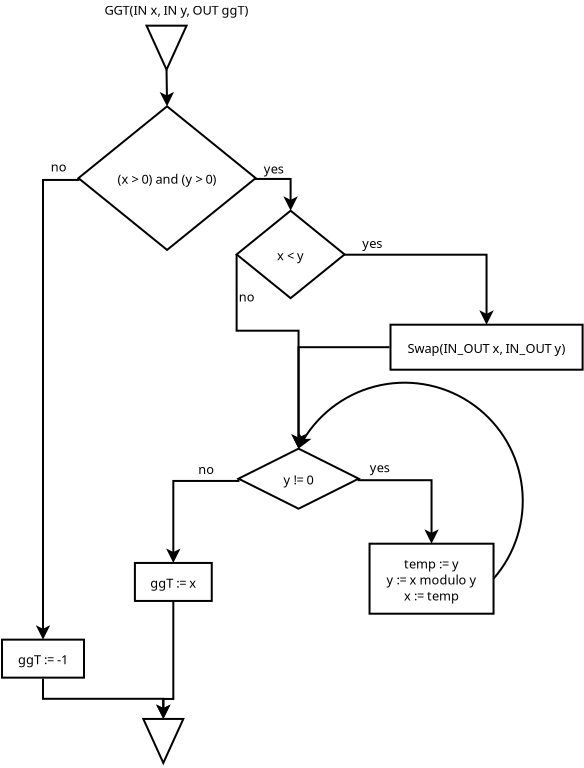 <?xml version="1.0" encoding="UTF-8"?>
<dia:diagram xmlns:dia="http://www.lysator.liu.se/~alla/dia/">
  <dia:layer name="Background" visible="true" active="true">
    <dia:group>
      <dia:group>
        <dia:object type="Flowchart - Merge" version="1" id="O0">
          <dia:attribute name="obj_pos">
            <dia:point val="-6.807,-16.14"/>
          </dia:attribute>
          <dia:attribute name="obj_bb">
            <dia:rectangle val="-6.885,-16.19;-4.729,-13.82"/>
          </dia:attribute>
          <dia:attribute name="meta">
            <dia:composite type="dict"/>
          </dia:attribute>
          <dia:attribute name="elem_corner">
            <dia:point val="-6.807,-16.14"/>
          </dia:attribute>
          <dia:attribute name="elem_width">
            <dia:real val="2"/>
          </dia:attribute>
          <dia:attribute name="elem_height">
            <dia:real val="2.2"/>
          </dia:attribute>
          <dia:attribute name="line_width">
            <dia:real val="0.1"/>
          </dia:attribute>
          <dia:attribute name="line_colour">
            <dia:color val="#000000"/>
          </dia:attribute>
          <dia:attribute name="fill_colour">
            <dia:color val="#ffffff"/>
          </dia:attribute>
          <dia:attribute name="show_background">
            <dia:boolean val="true"/>
          </dia:attribute>
          <dia:attribute name="line_style">
            <dia:enum val="0"/>
            <dia:real val="1"/>
          </dia:attribute>
          <dia:attribute name="padding">
            <dia:real val="0.1"/>
          </dia:attribute>
          <dia:attribute name="text">
            <dia:composite type="text">
              <dia:attribute name="string">
                <dia:string>##</dia:string>
              </dia:attribute>
              <dia:attribute name="font">
                <dia:font family="sans" style="0" name="Helvetica"/>
              </dia:attribute>
              <dia:attribute name="height">
                <dia:real val="0.8"/>
              </dia:attribute>
              <dia:attribute name="pos">
                <dia:point val="-5.807,-15.39"/>
              </dia:attribute>
              <dia:attribute name="color">
                <dia:color val="#000000"/>
              </dia:attribute>
              <dia:attribute name="alignment">
                <dia:enum val="1"/>
              </dia:attribute>
            </dia:composite>
          </dia:attribute>
          <dia:attribute name="flip_horizontal">
            <dia:boolean val="false"/>
          </dia:attribute>
          <dia:attribute name="flip_vertical">
            <dia:boolean val="false"/>
          </dia:attribute>
          <dia:attribute name="subscale">
            <dia:real val="1"/>
          </dia:attribute>
        </dia:object>
        <dia:object type="Standard - Text" version="1" id="O1">
          <dia:attribute name="obj_pos">
            <dia:point val="-8.907,-16.69"/>
          </dia:attribute>
          <dia:attribute name="obj_bb">
            <dia:rectangle val="-8.907,-17.285;-0.964,-16.54"/>
          </dia:attribute>
          <dia:attribute name="text">
            <dia:composite type="text">
              <dia:attribute name="string">
                <dia:string>#GGT(IN x, IN y, OUT ggT)#</dia:string>
              </dia:attribute>
              <dia:attribute name="font">
                <dia:font family="sans" style="0" name="Helvetica"/>
              </dia:attribute>
              <dia:attribute name="height">
                <dia:real val="0.8"/>
              </dia:attribute>
              <dia:attribute name="pos">
                <dia:point val="-8.907,-16.69"/>
              </dia:attribute>
              <dia:attribute name="color">
                <dia:color val="#000000"/>
              </dia:attribute>
              <dia:attribute name="alignment">
                <dia:enum val="0"/>
              </dia:attribute>
            </dia:composite>
          </dia:attribute>
          <dia:attribute name="valign">
            <dia:enum val="3"/>
          </dia:attribute>
        </dia:object>
      </dia:group>
      <dia:object type="Standard - Line" version="0" id="O2">
        <dia:attribute name="obj_pos">
          <dia:point val="-5.807,-13.94"/>
        </dia:attribute>
        <dia:attribute name="obj_bb">
          <dia:rectangle val="-6.152,-13.991;-5.428,-11.996"/>
        </dia:attribute>
        <dia:attribute name="conn_endpoints">
          <dia:point val="-5.807,-13.94"/>
          <dia:point val="-5.781,-12.108"/>
        </dia:attribute>
        <dia:attribute name="numcp">
          <dia:int val="1"/>
        </dia:attribute>
        <dia:attribute name="end_arrow">
          <dia:enum val="22"/>
        </dia:attribute>
        <dia:attribute name="end_arrow_length">
          <dia:real val="0.5"/>
        </dia:attribute>
        <dia:attribute name="end_arrow_width">
          <dia:real val="0.5"/>
        </dia:attribute>
        <dia:connections>
          <dia:connection handle="1" to="O3" connection="0"/>
        </dia:connections>
      </dia:object>
      <dia:object type="Flowchart - Diamond" version="0" id="O3">
        <dia:attribute name="obj_pos">
          <dia:point val="-10.212,-12.108"/>
        </dia:attribute>
        <dia:attribute name="obj_bb">
          <dia:rectangle val="-10.262,-12.158;-1.301,-4.88"/>
        </dia:attribute>
        <dia:attribute name="elem_corner">
          <dia:point val="-10.212,-12.108"/>
        </dia:attribute>
        <dia:attribute name="elem_width">
          <dia:real val="8.861"/>
        </dia:attribute>
        <dia:attribute name="elem_height">
          <dia:real val="7.179"/>
        </dia:attribute>
        <dia:attribute name="show_background">
          <dia:boolean val="true"/>
        </dia:attribute>
        <dia:attribute name="padding">
          <dia:real val="0.354"/>
        </dia:attribute>
        <dia:attribute name="text">
          <dia:composite type="text">
            <dia:attribute name="string">
              <dia:string>#(x &gt; 0) and (y &gt; 0)#</dia:string>
            </dia:attribute>
            <dia:attribute name="font">
              <dia:font family="sans" style="0" name="Helvetica"/>
            </dia:attribute>
            <dia:attribute name="height">
              <dia:real val="0.8"/>
            </dia:attribute>
            <dia:attribute name="pos">
              <dia:point val="-5.781,-8.324"/>
            </dia:attribute>
            <dia:attribute name="color">
              <dia:color val="#000000"/>
            </dia:attribute>
            <dia:attribute name="alignment">
              <dia:enum val="1"/>
            </dia:attribute>
          </dia:composite>
        </dia:attribute>
      </dia:object>
      <dia:object type="Standard - ZigZagLine" version="1" id="O4">
        <dia:attribute name="obj_pos">
          <dia:point val="-1.351,-8.519"/>
        </dia:attribute>
        <dia:attribute name="obj_bb">
          <dia:rectangle val="-1.401,-8.569;0.758,-6.779"/>
        </dia:attribute>
        <dia:attribute name="orth_points">
          <dia:point val="-1.351,-8.519"/>
          <dia:point val="-1.351,-8.478"/>
          <dia:point val="0.396,-8.478"/>
          <dia:point val="0.396,-6.89"/>
        </dia:attribute>
        <dia:attribute name="orth_orient">
          <dia:enum val="1"/>
          <dia:enum val="0"/>
          <dia:enum val="1"/>
        </dia:attribute>
        <dia:attribute name="autorouting">
          <dia:boolean val="false"/>
        </dia:attribute>
        <dia:attribute name="end_arrow">
          <dia:enum val="22"/>
        </dia:attribute>
        <dia:attribute name="end_arrow_length">
          <dia:real val="0.5"/>
        </dia:attribute>
        <dia:attribute name="end_arrow_width">
          <dia:real val="0.5"/>
        </dia:attribute>
        <dia:connections>
          <dia:connection handle="0" to="O3" connection="4"/>
        </dia:connections>
      </dia:object>
      <dia:object type="Standard - ZigZagLine" version="1" id="O5">
        <dia:attribute name="obj_pos">
          <dia:point val="-10.212,-8.519"/>
        </dia:attribute>
        <dia:attribute name="obj_bb">
          <dia:rectangle val="-12.346,-8.569;-10.162,14.669"/>
        </dia:attribute>
        <dia:attribute name="orth_points">
          <dia:point val="-10.212,-8.519"/>
          <dia:point val="-10.212,-8.428"/>
          <dia:point val="-11.984,-8.428"/>
          <dia:point val="-11.984,14.557"/>
        </dia:attribute>
        <dia:attribute name="orth_orient">
          <dia:enum val="1"/>
          <dia:enum val="0"/>
          <dia:enum val="1"/>
        </dia:attribute>
        <dia:attribute name="autorouting">
          <dia:boolean val="false"/>
        </dia:attribute>
        <dia:attribute name="end_arrow">
          <dia:enum val="22"/>
        </dia:attribute>
        <dia:attribute name="end_arrow_length">
          <dia:real val="0.5"/>
        </dia:attribute>
        <dia:attribute name="end_arrow_width">
          <dia:real val="0.5"/>
        </dia:attribute>
        <dia:connections>
          <dia:connection handle="0" to="O3" connection="12"/>
        </dia:connections>
      </dia:object>
      <dia:object type="Standard - Text" version="1" id="O6">
        <dia:attribute name="obj_pos">
          <dia:point val="-0.943,-8.748"/>
        </dia:attribute>
        <dia:attribute name="obj_bb">
          <dia:rectangle val="-0.943,-9.343;0.165,-7.798"/>
        </dia:attribute>
        <dia:attribute name="text">
          <dia:composite type="text">
            <dia:attribute name="string">
              <dia:string>#yes
#</dia:string>
            </dia:attribute>
            <dia:attribute name="font">
              <dia:font family="sans" style="0" name="Helvetica"/>
            </dia:attribute>
            <dia:attribute name="height">
              <dia:real val="0.8"/>
            </dia:attribute>
            <dia:attribute name="pos">
              <dia:point val="-0.943,-8.748"/>
            </dia:attribute>
            <dia:attribute name="color">
              <dia:color val="#000000"/>
            </dia:attribute>
            <dia:attribute name="alignment">
              <dia:enum val="0"/>
            </dia:attribute>
          </dia:composite>
        </dia:attribute>
        <dia:attribute name="valign">
          <dia:enum val="3"/>
        </dia:attribute>
      </dia:object>
      <dia:object type="Standard - Text" version="1" id="O7">
        <dia:attribute name="obj_pos">
          <dia:point val="-11.593,-8.848"/>
        </dia:attribute>
        <dia:attribute name="obj_bb">
          <dia:rectangle val="-11.593,-9.443;-10.795,-8.698"/>
        </dia:attribute>
        <dia:attribute name="text">
          <dia:composite type="text">
            <dia:attribute name="string">
              <dia:string>#no#</dia:string>
            </dia:attribute>
            <dia:attribute name="font">
              <dia:font family="sans" style="0" name="Helvetica"/>
            </dia:attribute>
            <dia:attribute name="height">
              <dia:real val="0.8"/>
            </dia:attribute>
            <dia:attribute name="pos">
              <dia:point val="-11.593,-8.848"/>
            </dia:attribute>
            <dia:attribute name="color">
              <dia:color val="#000000"/>
            </dia:attribute>
            <dia:attribute name="alignment">
              <dia:enum val="0"/>
            </dia:attribute>
          </dia:composite>
        </dia:attribute>
        <dia:attribute name="valign">
          <dia:enum val="3"/>
        </dia:attribute>
      </dia:object>
      <dia:group>
        <dia:object type="Flowchart - Merge" version="1" id="O8">
          <dia:attribute name="obj_pos">
            <dia:point val="-6.968,18.522"/>
          </dia:attribute>
          <dia:attribute name="obj_bb">
            <dia:rectangle val="-7.045,18.472;-4.89,20.843"/>
          </dia:attribute>
          <dia:attribute name="meta">
            <dia:composite type="dict"/>
          </dia:attribute>
          <dia:attribute name="elem_corner">
            <dia:point val="-6.968,18.522"/>
          </dia:attribute>
          <dia:attribute name="elem_width">
            <dia:real val="2"/>
          </dia:attribute>
          <dia:attribute name="elem_height">
            <dia:real val="2.2"/>
          </dia:attribute>
          <dia:attribute name="line_width">
            <dia:real val="0.1"/>
          </dia:attribute>
          <dia:attribute name="line_colour">
            <dia:color val="#000000"/>
          </dia:attribute>
          <dia:attribute name="fill_colour">
            <dia:color val="#ffffff"/>
          </dia:attribute>
          <dia:attribute name="show_background">
            <dia:boolean val="true"/>
          </dia:attribute>
          <dia:attribute name="line_style">
            <dia:enum val="0"/>
            <dia:real val="1"/>
          </dia:attribute>
          <dia:attribute name="padding">
            <dia:real val="0.1"/>
          </dia:attribute>
          <dia:attribute name="text">
            <dia:composite type="text">
              <dia:attribute name="string">
                <dia:string>##</dia:string>
              </dia:attribute>
              <dia:attribute name="font">
                <dia:font family="sans" style="0" name="Helvetica"/>
              </dia:attribute>
              <dia:attribute name="height">
                <dia:real val="0.8"/>
              </dia:attribute>
              <dia:attribute name="pos">
                <dia:point val="-5.968,19.272"/>
              </dia:attribute>
              <dia:attribute name="color">
                <dia:color val="#000000"/>
              </dia:attribute>
              <dia:attribute name="alignment">
                <dia:enum val="1"/>
              </dia:attribute>
            </dia:composite>
          </dia:attribute>
          <dia:attribute name="flip_horizontal">
            <dia:boolean val="false"/>
          </dia:attribute>
          <dia:attribute name="flip_vertical">
            <dia:boolean val="false"/>
          </dia:attribute>
          <dia:attribute name="subscale">
            <dia:real val="1"/>
          </dia:attribute>
        </dia:object>
        <dia:object type="Standard - ZigZagLine" version="1" id="O9">
          <dia:attribute name="obj_pos">
            <dia:point val="-5.468,12.622"/>
          </dia:attribute>
          <dia:attribute name="obj_bb">
            <dia:rectangle val="-6.329,12.572;-5.418,18.634"/>
          </dia:attribute>
          <dia:attribute name="orth_points">
            <dia:point val="-5.468,12.622"/>
            <dia:point val="-5.468,17.522"/>
            <dia:point val="-5.968,17.522"/>
            <dia:point val="-5.968,18.522"/>
          </dia:attribute>
          <dia:attribute name="orth_orient">
            <dia:enum val="1"/>
            <dia:enum val="0"/>
            <dia:enum val="1"/>
          </dia:attribute>
          <dia:attribute name="autorouting">
            <dia:boolean val="false"/>
          </dia:attribute>
          <dia:attribute name="end_arrow">
            <dia:enum val="22"/>
          </dia:attribute>
          <dia:attribute name="end_arrow_length">
            <dia:real val="0.5"/>
          </dia:attribute>
          <dia:attribute name="end_arrow_width">
            <dia:real val="0.5"/>
          </dia:attribute>
          <dia:connections>
            <dia:connection handle="0" to="O21" connection="13"/>
            <dia:connection handle="1" to="O8" connection="2"/>
          </dia:connections>
        </dia:object>
        <dia:object type="Flowchart - Box" version="0" id="O10">
          <dia:attribute name="obj_pos">
            <dia:point val="-14.034,14.557"/>
          </dia:attribute>
          <dia:attribute name="obj_bb">
            <dia:rectangle val="-14.084,14.507;-9.884,16.507"/>
          </dia:attribute>
          <dia:attribute name="elem_corner">
            <dia:point val="-14.034,14.557"/>
          </dia:attribute>
          <dia:attribute name="elem_width">
            <dia:real val="4.1"/>
          </dia:attribute>
          <dia:attribute name="elem_height">
            <dia:real val="1.9"/>
          </dia:attribute>
          <dia:attribute name="show_background">
            <dia:boolean val="true"/>
          </dia:attribute>
          <dia:attribute name="padding">
            <dia:real val="0.5"/>
          </dia:attribute>
          <dia:attribute name="text">
            <dia:composite type="text">
              <dia:attribute name="string">
                <dia:string>#ggT := -1#</dia:string>
              </dia:attribute>
              <dia:attribute name="font">
                <dia:font family="sans" style="0" name="Helvetica"/>
              </dia:attribute>
              <dia:attribute name="height">
                <dia:real val="0.8"/>
              </dia:attribute>
              <dia:attribute name="pos">
                <dia:point val="-11.984,15.702"/>
              </dia:attribute>
              <dia:attribute name="color">
                <dia:color val="#000000"/>
              </dia:attribute>
              <dia:attribute name="alignment">
                <dia:enum val="1"/>
              </dia:attribute>
            </dia:composite>
          </dia:attribute>
        </dia:object>
        <dia:object type="Standard - ZigZagLine" version="1" id="O11">
          <dia:attribute name="obj_pos">
            <dia:point val="-11.984,16.508"/>
          </dia:attribute>
          <dia:attribute name="obj_bb">
            <dia:rectangle val="-12.034,16.458;-5.606,18.634"/>
          </dia:attribute>
          <dia:attribute name="orth_points">
            <dia:point val="-11.984,16.508"/>
            <dia:point val="-11.984,17.515"/>
            <dia:point val="-5.968,17.515"/>
            <dia:point val="-5.968,18.522"/>
          </dia:attribute>
          <dia:attribute name="orth_orient">
            <dia:enum val="1"/>
            <dia:enum val="0"/>
            <dia:enum val="1"/>
          </dia:attribute>
          <dia:attribute name="autorouting">
            <dia:boolean val="true"/>
          </dia:attribute>
          <dia:attribute name="end_arrow">
            <dia:enum val="22"/>
          </dia:attribute>
          <dia:attribute name="end_arrow_length">
            <dia:real val="0.5"/>
          </dia:attribute>
          <dia:attribute name="end_arrow_width">
            <dia:real val="0.5"/>
          </dia:attribute>
          <dia:connections>
            <dia:connection handle="0" to="O10" connection="16"/>
            <dia:connection handle="1" to="O8" connection="2"/>
          </dia:connections>
        </dia:object>
        <dia:object type="Flowchart - Diamond" version="0" id="O12">
          <dia:attribute name="obj_pos">
            <dia:point val="-2.303,-6.89"/>
          </dia:attribute>
          <dia:attribute name="obj_bb">
            <dia:rectangle val="-2.353,-6.94;3.145,-2.468"/>
          </dia:attribute>
          <dia:attribute name="elem_corner">
            <dia:point val="-2.303,-6.89"/>
          </dia:attribute>
          <dia:attribute name="elem_width">
            <dia:real val="5.397"/>
          </dia:attribute>
          <dia:attribute name="elem_height">
            <dia:real val="4.373"/>
          </dia:attribute>
          <dia:attribute name="show_background">
            <dia:boolean val="true"/>
          </dia:attribute>
          <dia:attribute name="padding">
            <dia:real val="0.354"/>
          </dia:attribute>
          <dia:attribute name="text">
            <dia:composite type="text">
              <dia:attribute name="string">
                <dia:string>#x &lt; y#</dia:string>
              </dia:attribute>
              <dia:attribute name="font">
                <dia:font family="sans" style="0" name="Helvetica"/>
              </dia:attribute>
              <dia:attribute name="height">
                <dia:real val="0.8"/>
              </dia:attribute>
              <dia:attribute name="pos">
                <dia:point val="0.396,-4.509"/>
              </dia:attribute>
              <dia:attribute name="color">
                <dia:color val="#000000"/>
              </dia:attribute>
              <dia:attribute name="alignment">
                <dia:enum val="1"/>
              </dia:attribute>
            </dia:composite>
          </dia:attribute>
        </dia:object>
        <dia:object type="Flowchart - Box" version="0" id="O13">
          <dia:attribute name="obj_pos">
            <dia:point val="5.391,-1.19"/>
          </dia:attribute>
          <dia:attribute name="obj_bb">
            <dia:rectangle val="5.341,-1.24;15.046,1.11"/>
          </dia:attribute>
          <dia:attribute name="elem_corner">
            <dia:point val="5.391,-1.19"/>
          </dia:attribute>
          <dia:attribute name="elem_width">
            <dia:real val="9.605"/>
          </dia:attribute>
          <dia:attribute name="elem_height">
            <dia:real val="2.25"/>
          </dia:attribute>
          <dia:attribute name="show_background">
            <dia:boolean val="true"/>
          </dia:attribute>
          <dia:attribute name="padding">
            <dia:real val="0.5"/>
          </dia:attribute>
          <dia:attribute name="text">
            <dia:composite type="text">
              <dia:attribute name="string">
                <dia:string>#Swap(IN_OUT x, IN_OUT y)#</dia:string>
              </dia:attribute>
              <dia:attribute name="font">
                <dia:font family="sans" style="0" name="Helvetica"/>
              </dia:attribute>
              <dia:attribute name="height">
                <dia:real val="0.8"/>
              </dia:attribute>
              <dia:attribute name="pos">
                <dia:point val="10.193,0.13"/>
              </dia:attribute>
              <dia:attribute name="color">
                <dia:color val="#000000"/>
              </dia:attribute>
              <dia:attribute name="alignment">
                <dia:enum val="1"/>
              </dia:attribute>
            </dia:composite>
          </dia:attribute>
        </dia:object>
        <dia:object type="Standard - ZigZagLine" version="1" id="O14">
          <dia:attribute name="obj_pos">
            <dia:point val="3.095,-4.704"/>
          </dia:attribute>
          <dia:attribute name="obj_bb">
            <dia:rectangle val="3.045,-4.754;10.555,-1.079"/>
          </dia:attribute>
          <dia:attribute name="orth_points">
            <dia:point val="3.095,-4.704"/>
            <dia:point val="3.095,-4.69"/>
            <dia:point val="10.193,-4.69"/>
            <dia:point val="10.193,-1.19"/>
          </dia:attribute>
          <dia:attribute name="orth_orient">
            <dia:enum val="1"/>
            <dia:enum val="0"/>
            <dia:enum val="1"/>
          </dia:attribute>
          <dia:attribute name="autorouting">
            <dia:boolean val="false"/>
          </dia:attribute>
          <dia:attribute name="end_arrow">
            <dia:enum val="22"/>
          </dia:attribute>
          <dia:attribute name="end_arrow_length">
            <dia:real val="0.5"/>
          </dia:attribute>
          <dia:attribute name="end_arrow_width">
            <dia:real val="0.5"/>
          </dia:attribute>
          <dia:connections>
            <dia:connection handle="0" to="O12" connection="4"/>
            <dia:connection handle="1" to="O13" connection="2"/>
          </dia:connections>
        </dia:object>
        <dia:object type="Flowchart - Diamond" version="0" id="O15">
          <dia:attribute name="obj_pos">
            <dia:point val="-2.211,5.007"/>
          </dia:attribute>
          <dia:attribute name="obj_bb">
            <dia:rectangle val="-2.261,4.957;3.847,8.062"/>
          </dia:attribute>
          <dia:attribute name="elem_corner">
            <dia:point val="-2.211,5.007"/>
          </dia:attribute>
          <dia:attribute name="elem_width">
            <dia:real val="6.009"/>
          </dia:attribute>
          <dia:attribute name="elem_height">
            <dia:real val="3.004"/>
          </dia:attribute>
          <dia:attribute name="show_background">
            <dia:boolean val="true"/>
          </dia:attribute>
          <dia:attribute name="padding">
            <dia:real val="0.354"/>
          </dia:attribute>
          <dia:attribute name="text">
            <dia:composite type="text">
              <dia:attribute name="string">
                <dia:string>#y != 0#</dia:string>
              </dia:attribute>
              <dia:attribute name="font">
                <dia:font family="sans" style="0" name="Helvetica"/>
              </dia:attribute>
              <dia:attribute name="height">
                <dia:real val="0.8"/>
              </dia:attribute>
              <dia:attribute name="pos">
                <dia:point val="0.793,6.705"/>
              </dia:attribute>
              <dia:attribute name="color">
                <dia:color val="#000000"/>
              </dia:attribute>
              <dia:attribute name="alignment">
                <dia:enum val="1"/>
              </dia:attribute>
            </dia:composite>
          </dia:attribute>
        </dia:object>
        <dia:object type="Standard - ZigZagLine" version="1" id="O16">
          <dia:attribute name="obj_pos">
            <dia:point val="5.341,-0.065"/>
          </dia:attribute>
          <dia:attribute name="obj_bb">
            <dia:rectangle val="0.181,-0.115;5.391,5.369"/>
          </dia:attribute>
          <dia:attribute name="orth_points">
            <dia:point val="5.341,-0.065"/>
            <dia:point val="0.793,-0.065"/>
            <dia:point val="0.793,5.007"/>
            <dia:point val="0.793,5.007"/>
          </dia:attribute>
          <dia:attribute name="orth_orient">
            <dia:enum val="0"/>
            <dia:enum val="1"/>
            <dia:enum val="0"/>
          </dia:attribute>
          <dia:attribute name="autorouting">
            <dia:boolean val="false"/>
          </dia:attribute>
          <dia:attribute name="end_arrow">
            <dia:enum val="22"/>
          </dia:attribute>
          <dia:attribute name="end_arrow_length">
            <dia:real val="0.5"/>
          </dia:attribute>
          <dia:attribute name="end_arrow_width">
            <dia:real val="0.5"/>
          </dia:attribute>
          <dia:connections>
            <dia:connection handle="0" to="O13" connection="16"/>
            <dia:connection handle="1" to="O15" connection="0"/>
          </dia:connections>
        </dia:object>
        <dia:object type="Standard - ZigZagLine" version="1" id="O17">
          <dia:attribute name="obj_pos">
            <dia:point val="-2.303,-4.704"/>
          </dia:attribute>
          <dia:attribute name="obj_bb">
            <dia:rectangle val="-2.353,-4.754;1.155,5.119"/>
          </dia:attribute>
          <dia:attribute name="orth_points">
            <dia:point val="-2.303,-4.704"/>
            <dia:point val="-2.303,-0.89"/>
            <dia:point val="0.793,-0.89"/>
            <dia:point val="0.793,5.007"/>
          </dia:attribute>
          <dia:attribute name="orth_orient">
            <dia:enum val="1"/>
            <dia:enum val="0"/>
            <dia:enum val="1"/>
          </dia:attribute>
          <dia:attribute name="autorouting">
            <dia:boolean val="false"/>
          </dia:attribute>
          <dia:attribute name="end_arrow">
            <dia:enum val="22"/>
          </dia:attribute>
          <dia:attribute name="end_arrow_length">
            <dia:real val="0.5"/>
          </dia:attribute>
          <dia:attribute name="end_arrow_width">
            <dia:real val="0.5"/>
          </dia:attribute>
          <dia:connections>
            <dia:connection handle="0" to="O12" connection="12"/>
            <dia:connection handle="1" to="O15" connection="0"/>
          </dia:connections>
        </dia:object>
        <dia:object type="Flowchart - Box" version="0" id="O18">
          <dia:attribute name="obj_pos">
            <dia:point val="4.343,9.76"/>
          </dia:attribute>
          <dia:attribute name="obj_bb">
            <dia:rectangle val="4.293,9.71;10.593,13.31"/>
          </dia:attribute>
          <dia:attribute name="elem_corner">
            <dia:point val="4.343,9.76"/>
          </dia:attribute>
          <dia:attribute name="elem_width">
            <dia:real val="6.2"/>
          </dia:attribute>
          <dia:attribute name="elem_height">
            <dia:real val="3.5"/>
          </dia:attribute>
          <dia:attribute name="show_background">
            <dia:boolean val="true"/>
          </dia:attribute>
          <dia:attribute name="padding">
            <dia:real val="0.5"/>
          </dia:attribute>
          <dia:attribute name="text">
            <dia:composite type="text">
              <dia:attribute name="string">
                <dia:string>#temp := y
y := x modulo y
x := temp#</dia:string>
              </dia:attribute>
              <dia:attribute name="font">
                <dia:font family="sans" style="0" name="Helvetica"/>
              </dia:attribute>
              <dia:attribute name="height">
                <dia:real val="0.8"/>
              </dia:attribute>
              <dia:attribute name="pos">
                <dia:point val="7.443,10.905"/>
              </dia:attribute>
              <dia:attribute name="color">
                <dia:color val="#000000"/>
              </dia:attribute>
              <dia:attribute name="alignment">
                <dia:enum val="1"/>
              </dia:attribute>
            </dia:composite>
          </dia:attribute>
        </dia:object>
        <dia:object type="Standard - ZigZagLine" version="1" id="O19">
          <dia:attribute name="obj_pos">
            <dia:point val="3.797,6.51"/>
          </dia:attribute>
          <dia:attribute name="obj_bb">
            <dia:rectangle val="3.747,6.46;7.805,9.871"/>
          </dia:attribute>
          <dia:attribute name="orth_points">
            <dia:point val="3.797,6.51"/>
            <dia:point val="3.797,6.585"/>
            <dia:point val="7.443,6.585"/>
            <dia:point val="7.443,9.76"/>
          </dia:attribute>
          <dia:attribute name="orth_orient">
            <dia:enum val="1"/>
            <dia:enum val="0"/>
            <dia:enum val="1"/>
          </dia:attribute>
          <dia:attribute name="autorouting">
            <dia:boolean val="false"/>
          </dia:attribute>
          <dia:attribute name="end_arrow">
            <dia:enum val="22"/>
          </dia:attribute>
          <dia:attribute name="end_arrow_length">
            <dia:real val="0.5"/>
          </dia:attribute>
          <dia:attribute name="end_arrow_width">
            <dia:real val="0.5"/>
          </dia:attribute>
          <dia:connections>
            <dia:connection handle="0" to="O15" connection="4"/>
            <dia:connection handle="1" to="O18" connection="2"/>
          </dia:connections>
        </dia:object>
        <dia:object type="Standard - Arc" version="0" id="O20">
          <dia:attribute name="obj_pos">
            <dia:point val="10.543,11.51"/>
          </dia:attribute>
          <dia:attribute name="obj_bb">
            <dia:rectangle val="0.724,1.659;12.054,11.579"/>
          </dia:attribute>
          <dia:attribute name="conn_endpoints">
            <dia:point val="10.543,11.51"/>
            <dia:point val="0.793,5.007"/>
          </dia:attribute>
          <dia:attribute name="curve_distance">
            <dia:real val="6.678"/>
          </dia:attribute>
          <dia:attribute name="end_arrow">
            <dia:enum val="22"/>
          </dia:attribute>
          <dia:attribute name="end_arrow_length">
            <dia:real val="0.5"/>
          </dia:attribute>
          <dia:attribute name="end_arrow_width">
            <dia:real val="0.5"/>
          </dia:attribute>
          <dia:connections>
            <dia:connection handle="0" to="O18" connection="8"/>
            <dia:connection handle="1" to="O15" connection="0"/>
          </dia:connections>
        </dia:object>
        <dia:object type="Flowchart - Box" version="0" id="O21">
          <dia:attribute name="obj_pos">
            <dia:point val="-7.389,10.722"/>
          </dia:attribute>
          <dia:attribute name="obj_bb">
            <dia:rectangle val="-7.439,10.672;-3.496,12.672"/>
          </dia:attribute>
          <dia:attribute name="elem_corner">
            <dia:point val="-7.389,10.722"/>
          </dia:attribute>
          <dia:attribute name="elem_width">
            <dia:real val="3.843"/>
          </dia:attribute>
          <dia:attribute name="elem_height">
            <dia:real val="1.9"/>
          </dia:attribute>
          <dia:attribute name="show_background">
            <dia:boolean val="true"/>
          </dia:attribute>
          <dia:attribute name="padding">
            <dia:real val="0.5"/>
          </dia:attribute>
          <dia:attribute name="text">
            <dia:composite type="text">
              <dia:attribute name="string">
                <dia:string>#ggT := x#</dia:string>
              </dia:attribute>
              <dia:attribute name="font">
                <dia:font family="sans" style="0" name="Helvetica"/>
              </dia:attribute>
              <dia:attribute name="height">
                <dia:real val="0.8"/>
              </dia:attribute>
              <dia:attribute name="pos">
                <dia:point val="-5.468,11.867"/>
              </dia:attribute>
              <dia:attribute name="color">
                <dia:color val="#000000"/>
              </dia:attribute>
              <dia:attribute name="alignment">
                <dia:enum val="1"/>
              </dia:attribute>
            </dia:composite>
          </dia:attribute>
        </dia:object>
        <dia:object type="Standard - ZigZagLine" version="1" id="O22">
          <dia:attribute name="obj_pos">
            <dia:point val="-2.211,6.51"/>
          </dia:attribute>
          <dia:attribute name="obj_bb">
            <dia:rectangle val="-5.829,6.46;-2.161,10.834"/>
          </dia:attribute>
          <dia:attribute name="orth_points">
            <dia:point val="-2.211,6.51"/>
            <dia:point val="-2.211,6.622"/>
            <dia:point val="-5.468,6.622"/>
            <dia:point val="-5.468,10.722"/>
          </dia:attribute>
          <dia:attribute name="orth_orient">
            <dia:enum val="1"/>
            <dia:enum val="0"/>
            <dia:enum val="1"/>
          </dia:attribute>
          <dia:attribute name="autorouting">
            <dia:boolean val="false"/>
          </dia:attribute>
          <dia:attribute name="end_arrow">
            <dia:enum val="22"/>
          </dia:attribute>
          <dia:attribute name="end_arrow_length">
            <dia:real val="0.5"/>
          </dia:attribute>
          <dia:attribute name="end_arrow_width">
            <dia:real val="0.5"/>
          </dia:attribute>
          <dia:connections>
            <dia:connection handle="0" to="O15" connection="12"/>
            <dia:connection handle="1" to="O21" connection="2"/>
          </dia:connections>
        </dia:object>
        <dia:object type="Standard - Text" version="1" id="O23">
          <dia:attribute name="obj_pos">
            <dia:point val="3.982,-5.028"/>
          </dia:attribute>
          <dia:attribute name="obj_bb">
            <dia:rectangle val="3.982,-5.623;5.09,-4.078"/>
          </dia:attribute>
          <dia:attribute name="text">
            <dia:composite type="text">
              <dia:attribute name="string">
                <dia:string>#yes
#</dia:string>
              </dia:attribute>
              <dia:attribute name="font">
                <dia:font family="sans" style="0" name="Helvetica"/>
              </dia:attribute>
              <dia:attribute name="height">
                <dia:real val="0.8"/>
              </dia:attribute>
              <dia:attribute name="pos">
                <dia:point val="3.982,-5.028"/>
              </dia:attribute>
              <dia:attribute name="color">
                <dia:color val="#000000"/>
              </dia:attribute>
              <dia:attribute name="alignment">
                <dia:enum val="0"/>
              </dia:attribute>
            </dia:composite>
          </dia:attribute>
          <dia:attribute name="valign">
            <dia:enum val="3"/>
          </dia:attribute>
        </dia:object>
        <dia:object type="Standard - Text" version="1" id="O24">
          <dia:attribute name="obj_pos">
            <dia:point val="4.357,6.19"/>
          </dia:attribute>
          <dia:attribute name="obj_bb">
            <dia:rectangle val="4.357,5.595;5.465,7.14"/>
          </dia:attribute>
          <dia:attribute name="text">
            <dia:composite type="text">
              <dia:attribute name="string">
                <dia:string>#yes
#</dia:string>
              </dia:attribute>
              <dia:attribute name="font">
                <dia:font family="sans" style="0" name="Helvetica"/>
              </dia:attribute>
              <dia:attribute name="height">
                <dia:real val="0.8"/>
              </dia:attribute>
              <dia:attribute name="pos">
                <dia:point val="4.357,6.19"/>
              </dia:attribute>
              <dia:attribute name="color">
                <dia:color val="#000000"/>
              </dia:attribute>
              <dia:attribute name="alignment">
                <dia:enum val="0"/>
              </dia:attribute>
            </dia:composite>
          </dia:attribute>
          <dia:attribute name="valign">
            <dia:enum val="3"/>
          </dia:attribute>
        </dia:object>
        <dia:object type="Standard - Text" version="1" id="O25">
          <dia:attribute name="obj_pos">
            <dia:point val="-4.218,6.272"/>
          </dia:attribute>
          <dia:attribute name="obj_bb">
            <dia:rectangle val="-4.218,5.677;-3.42,6.422"/>
          </dia:attribute>
          <dia:attribute name="text">
            <dia:composite type="text">
              <dia:attribute name="string">
                <dia:string>#no#</dia:string>
              </dia:attribute>
              <dia:attribute name="font">
                <dia:font family="sans" style="0" name="Helvetica"/>
              </dia:attribute>
              <dia:attribute name="height">
                <dia:real val="0.8"/>
              </dia:attribute>
              <dia:attribute name="pos">
                <dia:point val="-4.218,6.272"/>
              </dia:attribute>
              <dia:attribute name="color">
                <dia:color val="#000000"/>
              </dia:attribute>
              <dia:attribute name="alignment">
                <dia:enum val="0"/>
              </dia:attribute>
            </dia:composite>
          </dia:attribute>
          <dia:attribute name="valign">
            <dia:enum val="3"/>
          </dia:attribute>
        </dia:object>
        <dia:object type="Standard - Text" version="1" id="O26">
          <dia:attribute name="obj_pos">
            <dia:point val="-2.193,-2.348"/>
          </dia:attribute>
          <dia:attribute name="obj_bb">
            <dia:rectangle val="-2.193,-2.943;-1.395,-2.198"/>
          </dia:attribute>
          <dia:attribute name="text">
            <dia:composite type="text">
              <dia:attribute name="string">
                <dia:string>#no#</dia:string>
              </dia:attribute>
              <dia:attribute name="font">
                <dia:font family="sans" style="0" name="Helvetica"/>
              </dia:attribute>
              <dia:attribute name="height">
                <dia:real val="0.8"/>
              </dia:attribute>
              <dia:attribute name="pos">
                <dia:point val="-2.193,-2.348"/>
              </dia:attribute>
              <dia:attribute name="color">
                <dia:color val="#000000"/>
              </dia:attribute>
              <dia:attribute name="alignment">
                <dia:enum val="0"/>
              </dia:attribute>
            </dia:composite>
          </dia:attribute>
          <dia:attribute name="valign">
            <dia:enum val="3"/>
          </dia:attribute>
        </dia:object>
      </dia:group>
    </dia:group>
  </dia:layer>
</dia:diagram>
